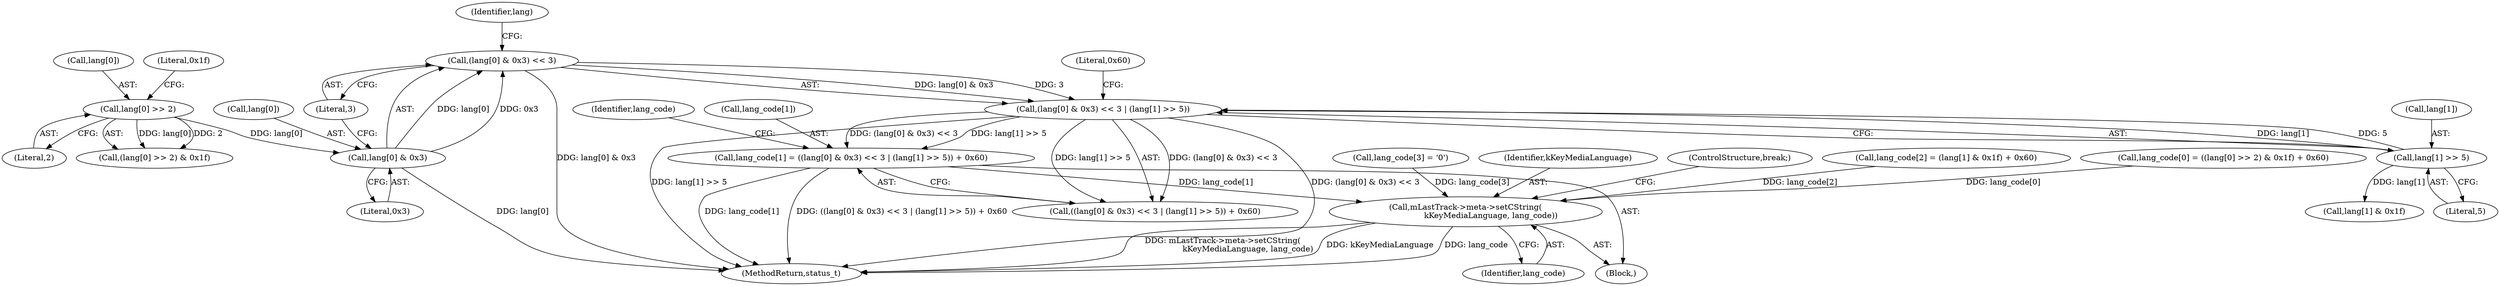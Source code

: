 digraph "0_Android_463a6f807e187828442949d1924e143cf07778c6@array" {
"1001328" [label="(Call,lang_code[1] = ((lang[0] & 0x3) << 3 | (lang[1] >> 5)) + 0x60)"];
"1001333" [label="(Call,(lang[0] & 0x3) << 3 | (lang[1] >> 5))"];
"1001334" [label="(Call,(lang[0] & 0x3) << 3)"];
"1001335" [label="(Call,lang[0] & 0x3)"];
"1001321" [label="(Call,lang[0] >> 2)"];
"1001341" [label="(Call,lang[1] >> 5)"];
"1001363" [label="(Call,mLastTrack->meta->setCString(\n                    kKeyMediaLanguage, lang_code))"];
"1001105" [label="(Block,)"];
"1001328" [label="(Call,lang_code[1] = ((lang[0] & 0x3) << 3 | (lang[1] >> 5)) + 0x60)"];
"1001333" [label="(Call,(lang[0] & 0x3) << 3 | (lang[1] >> 5))"];
"1001322" [label="(Call,lang[0])"];
"1001320" [label="(Call,(lang[0] >> 2) & 0x1f)"];
"1001325" [label="(Literal,2)"];
"1001332" [label="(Call,((lang[0] & 0x3) << 3 | (lang[1] >> 5)) + 0x60)"];
"1001341" [label="(Call,lang[1] >> 5)"];
"1001363" [label="(Call,mLastTrack->meta->setCString(\n                    kKeyMediaLanguage, lang_code))"];
"1001326" [label="(Literal,0x1f)"];
"1001358" [label="(Call,lang_code[3] = '\0')"];
"1001364" [label="(Identifier,kKeyMediaLanguage)"];
"1001334" [label="(Call,(lang[0] & 0x3) << 3)"];
"1001329" [label="(Call,lang_code[1])"];
"1001352" [label="(Call,lang[1] & 0x1f)"];
"1001343" [label="(Identifier,lang)"];
"1001345" [label="(Literal,5)"];
"1001336" [label="(Call,lang[0])"];
"1001342" [label="(Call,lang[1])"];
"1001366" [label="(ControlStructure,break;)"];
"1001365" [label="(Identifier,lang_code)"];
"1002911" [label="(MethodReturn,status_t)"];
"1001321" [label="(Call,lang[0] >> 2)"];
"1001346" [label="(Literal,0x60)"];
"1001340" [label="(Literal,3)"];
"1001335" [label="(Call,lang[0] & 0x3)"];
"1001339" [label="(Literal,0x3)"];
"1001347" [label="(Call,lang_code[2] = (lang[1] & 0x1f) + 0x60)"];
"1001315" [label="(Call,lang_code[0] = ((lang[0] >> 2) & 0x1f) + 0x60)"];
"1001349" [label="(Identifier,lang_code)"];
"1001328" -> "1001105"  [label="AST: "];
"1001328" -> "1001332"  [label="CFG: "];
"1001329" -> "1001328"  [label="AST: "];
"1001332" -> "1001328"  [label="AST: "];
"1001349" -> "1001328"  [label="CFG: "];
"1001328" -> "1002911"  [label="DDG: lang_code[1]"];
"1001328" -> "1002911"  [label="DDG: ((lang[0] & 0x3) << 3 | (lang[1] >> 5)) + 0x60"];
"1001333" -> "1001328"  [label="DDG: (lang[0] & 0x3) << 3"];
"1001333" -> "1001328"  [label="DDG: lang[1] >> 5"];
"1001328" -> "1001363"  [label="DDG: lang_code[1]"];
"1001333" -> "1001332"  [label="AST: "];
"1001333" -> "1001341"  [label="CFG: "];
"1001334" -> "1001333"  [label="AST: "];
"1001341" -> "1001333"  [label="AST: "];
"1001346" -> "1001333"  [label="CFG: "];
"1001333" -> "1002911"  [label="DDG: lang[1] >> 5"];
"1001333" -> "1002911"  [label="DDG: (lang[0] & 0x3) << 3"];
"1001333" -> "1001332"  [label="DDG: (lang[0] & 0x3) << 3"];
"1001333" -> "1001332"  [label="DDG: lang[1] >> 5"];
"1001334" -> "1001333"  [label="DDG: lang[0] & 0x3"];
"1001334" -> "1001333"  [label="DDG: 3"];
"1001341" -> "1001333"  [label="DDG: lang[1]"];
"1001341" -> "1001333"  [label="DDG: 5"];
"1001334" -> "1001340"  [label="CFG: "];
"1001335" -> "1001334"  [label="AST: "];
"1001340" -> "1001334"  [label="AST: "];
"1001343" -> "1001334"  [label="CFG: "];
"1001334" -> "1002911"  [label="DDG: lang[0] & 0x3"];
"1001335" -> "1001334"  [label="DDG: lang[0]"];
"1001335" -> "1001334"  [label="DDG: 0x3"];
"1001335" -> "1001339"  [label="CFG: "];
"1001336" -> "1001335"  [label="AST: "];
"1001339" -> "1001335"  [label="AST: "];
"1001340" -> "1001335"  [label="CFG: "];
"1001335" -> "1002911"  [label="DDG: lang[0]"];
"1001321" -> "1001335"  [label="DDG: lang[0]"];
"1001321" -> "1001320"  [label="AST: "];
"1001321" -> "1001325"  [label="CFG: "];
"1001322" -> "1001321"  [label="AST: "];
"1001325" -> "1001321"  [label="AST: "];
"1001326" -> "1001321"  [label="CFG: "];
"1001321" -> "1001320"  [label="DDG: lang[0]"];
"1001321" -> "1001320"  [label="DDG: 2"];
"1001341" -> "1001345"  [label="CFG: "];
"1001342" -> "1001341"  [label="AST: "];
"1001345" -> "1001341"  [label="AST: "];
"1001341" -> "1001352"  [label="DDG: lang[1]"];
"1001363" -> "1001105"  [label="AST: "];
"1001363" -> "1001365"  [label="CFG: "];
"1001364" -> "1001363"  [label="AST: "];
"1001365" -> "1001363"  [label="AST: "];
"1001366" -> "1001363"  [label="CFG: "];
"1001363" -> "1002911"  [label="DDG: mLastTrack->meta->setCString(\n                    kKeyMediaLanguage, lang_code)"];
"1001363" -> "1002911"  [label="DDG: kKeyMediaLanguage"];
"1001363" -> "1002911"  [label="DDG: lang_code"];
"1001358" -> "1001363"  [label="DDG: lang_code[3]"];
"1001315" -> "1001363"  [label="DDG: lang_code[0]"];
"1001347" -> "1001363"  [label="DDG: lang_code[2]"];
}
